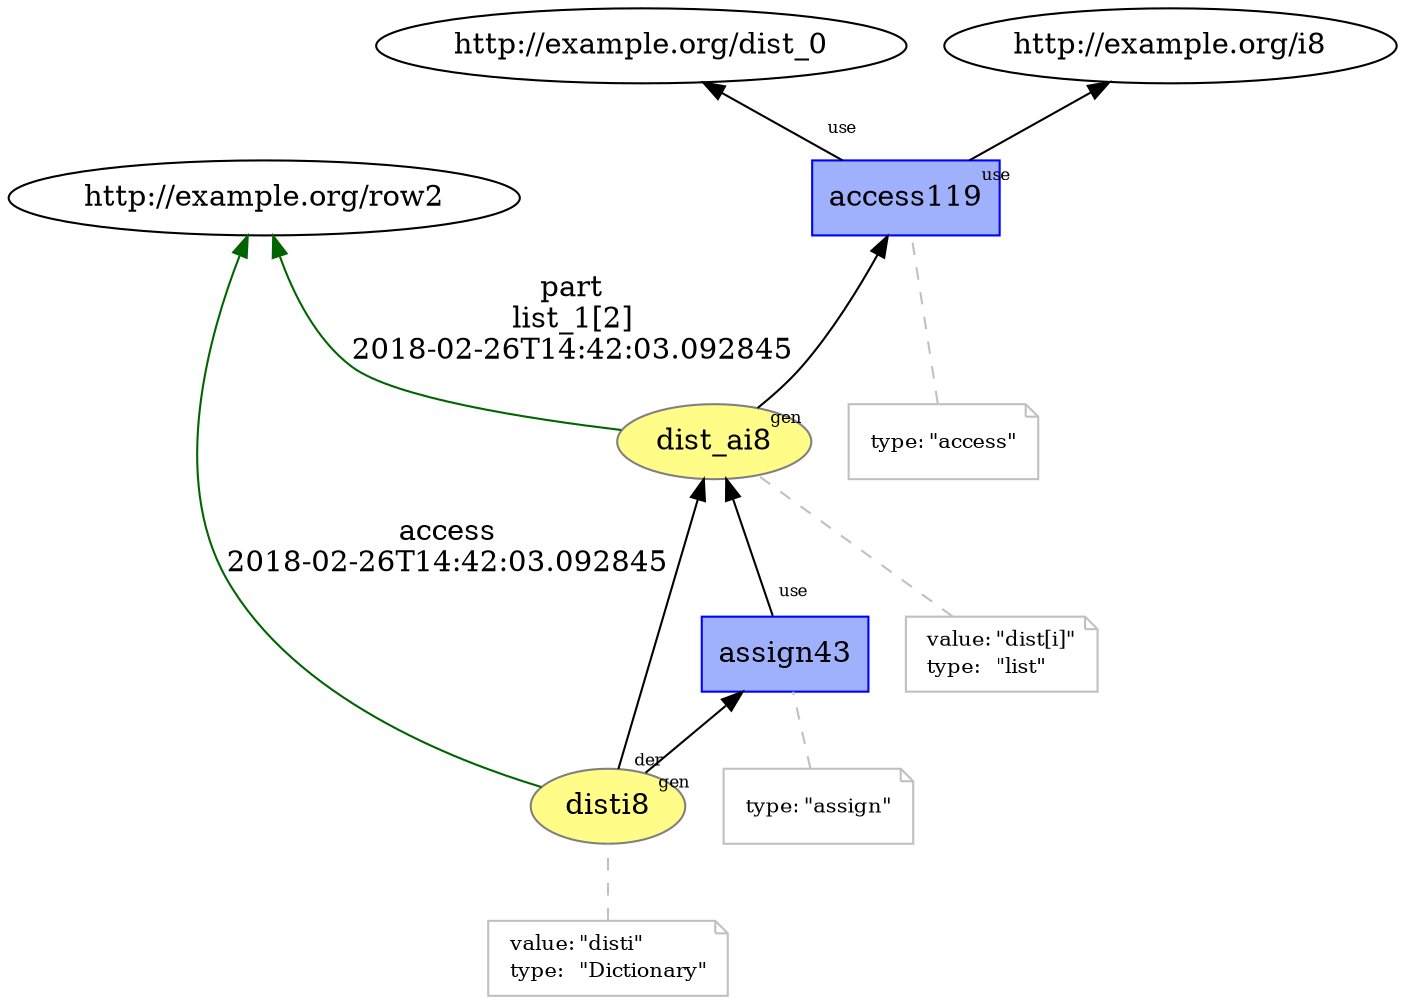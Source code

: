 digraph "PROV" { size="16,12"; rankdir="BT";
"http://example.org/dist_ai8" [fillcolor="#FFFC87",color="#808080",style="filled",label="dist_ai8",URL="http://example.org/dist_ai8"]
"-attrs0" [color="gray",shape="note",fontsize="10",fontcolor="black",label=<<TABLE cellpadding="0" border="0">
	<TR>
	    <TD align="left">value:</TD>
	    <TD align="left">&quot;dist[i]&quot;</TD>
	</TR>
	<TR>
	    <TD align="left">type:</TD>
	    <TD align="left">&quot;list&quot;</TD>
	</TR>
</TABLE>>]
"-attrs0" -> "http://example.org/dist_ai8" [color="gray",style="dashed",arrowhead="none"]
"http://example.org/dist_ai8" -> "http://example.org/row2" [labelfontsize="8",labeldistance="1.5",color="darkgreen",labelangle="60.0",rotation="20",label="part
list_1[2]
2018-02-26T14:42:03.092845"]
"http://example.org/access119" [fillcolor="#9FB1FC",color="#0000FF",shape="polygon",sides="4",style="filled",label="access119",URL="http://example.org/access119"]
"-attrs1" [color="gray",shape="note",fontsize="10",fontcolor="black",label=<<TABLE cellpadding="0" border="0">
	<TR>
	    <TD align="left">type:</TD>
	    <TD align="left">&quot;access&quot;</TD>
	</TR>
</TABLE>>]
"-attrs1" -> "http://example.org/access119" [color="gray",style="dashed",arrowhead="none"]
"http://example.org/access119" -> "http://example.org/dist_0" [labelfontsize="8",labeldistance="1.5",labelangle="60.0",rotation="20",taillabel="use"]
"http://example.org/access119" -> "http://example.org/i8" [labelfontsize="8",labeldistance="1.5",labelangle="60.0",rotation="20",taillabel="use"]
"http://example.org/dist_ai8" -> "http://example.org/access119" [labelfontsize="8",labeldistance="1.5",labelangle="60.0",rotation="20",taillabel="gen"]
"http://example.org/disti8" [fillcolor="#FFFC87",color="#808080",style="filled",label="disti8",URL="http://example.org/disti8"]
"-attrs2" [color="gray",shape="note",fontsize="10",fontcolor="black",label=<<TABLE cellpadding="0" border="0">
	<TR>
	    <TD align="left">value:</TD>
	    <TD align="left">&quot;disti&quot;</TD>
	</TR>
	<TR>
	    <TD align="left">type:</TD>
	    <TD align="left">&quot;Dictionary&quot;</TD>
	</TR>
</TABLE>>]
"-attrs2" -> "http://example.org/disti8" [color="gray",style="dashed",arrowhead="none"]
"http://example.org/disti8" -> "http://example.org/row2" [labelfontsize="8",labeldistance="1.5",color="darkgreen",labelangle="60.0",rotation="20",label="access
2018-02-26T14:42:03.092845"]
"http://example.org/assign43" [fillcolor="#9FB1FC",color="#0000FF",shape="polygon",sides="4",style="filled",label="assign43",URL="http://example.org/assign43"]
"-attrs3" [color="gray",shape="note",fontsize="10",fontcolor="black",label=<<TABLE cellpadding="0" border="0">
	<TR>
	    <TD align="left">type:</TD>
	    <TD align="left">&quot;assign&quot;</TD>
	</TR>
</TABLE>>]
"-attrs3" -> "http://example.org/assign43" [color="gray",style="dashed",arrowhead="none"]
"http://example.org/assign43" -> "http://example.org/dist_ai8" [labelfontsize="8",labeldistance="1.5",labelangle="60.0",rotation="20",taillabel="use"]
"http://example.org/disti8" -> "http://example.org/dist_ai8" [labelfontsize="8",labeldistance="1.5",labelangle="60.0",rotation="20",taillabel="der"]
"http://example.org/disti8" -> "http://example.org/assign43" [labelfontsize="8",labeldistance="1.5",labelangle="60.0",rotation="20",taillabel="gen"]
}